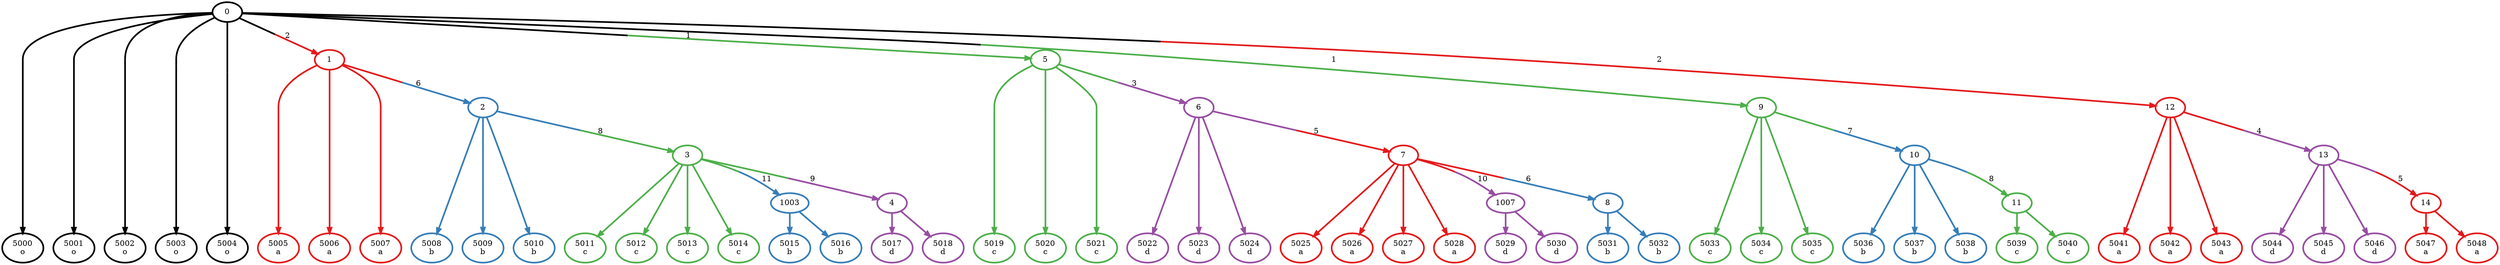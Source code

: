 digraph T {
	{
		rank=same
		0 [penwidth=3,colorscheme=set19,color=0,label="5000\no"]
		1 [penwidth=3,colorscheme=set19,color=0,label="5001\no"]
		2 [penwidth=3,colorscheme=set19,color=0,label="5002\no"]
		3 [penwidth=3,colorscheme=set19,color=0,label="5003\no"]
		4 [penwidth=3,colorscheme=set19,color=0,label="5004\no"]
		5 [penwidth=3,colorscheme=set19,color=1,label="5005\na"]
		6 [penwidth=3,colorscheme=set19,color=1,label="5006\na"]
		7 [penwidth=3,colorscheme=set19,color=1,label="5007\na"]
		8 [penwidth=3,colorscheme=set19,color=3,label="5019\nc"]
		9 [penwidth=3,colorscheme=set19,color=3,label="5020\nc"]
		10 [penwidth=3,colorscheme=set19,color=3,label="5021\nc"]
		11 [penwidth=3,colorscheme=set19,color=3,label="5033\nc"]
		12 [penwidth=3,colorscheme=set19,color=3,label="5034\nc"]
		13 [penwidth=3,colorscheme=set19,color=3,label="5035\nc"]
		14 [penwidth=3,colorscheme=set19,color=1,label="5041\na"]
		15 [penwidth=3,colorscheme=set19,color=1,label="5042\na"]
		16 [penwidth=3,colorscheme=set19,color=1,label="5043\na"]
		17 [penwidth=3,colorscheme=set19,color=2,label="5008\nb"]
		18 [penwidth=3,colorscheme=set19,color=2,label="5009\nb"]
		19 [penwidth=3,colorscheme=set19,color=2,label="5010\nb"]
		20 [penwidth=3,colorscheme=set19,color=3,label="5011\nc"]
		21 [penwidth=3,colorscheme=set19,color=3,label="5012\nc"]
		22 [penwidth=3,colorscheme=set19,color=3,label="5013\nc"]
		23 [penwidth=3,colorscheme=set19,color=3,label="5014\nc"]
		24 [penwidth=3,colorscheme=set19,color=2,label="5015\nb"]
		25 [penwidth=3,colorscheme=set19,color=2,label="5016\nb"]
		26 [penwidth=3,colorscheme=set19,color=4,label="5017\nd"]
		27 [penwidth=3,colorscheme=set19,color=4,label="5018\nd"]
		28 [penwidth=3,colorscheme=set19,color=4,label="5022\nd"]
		29 [penwidth=3,colorscheme=set19,color=4,label="5023\nd"]
		30 [penwidth=3,colorscheme=set19,color=4,label="5024\nd"]
		31 [penwidth=3,colorscheme=set19,color=1,label="5025\na"]
		32 [penwidth=3,colorscheme=set19,color=1,label="5026\na"]
		33 [penwidth=3,colorscheme=set19,color=1,label="5027\na"]
		34 [penwidth=3,colorscheme=set19,color=1,label="5028\na"]
		35 [penwidth=3,colorscheme=set19,color=4,label="5029\nd"]
		36 [penwidth=3,colorscheme=set19,color=4,label="5030\nd"]
		37 [penwidth=3,colorscheme=set19,color=2,label="5031\nb"]
		38 [penwidth=3,colorscheme=set19,color=2,label="5032\nb"]
		39 [penwidth=3,colorscheme=set19,color=2,label="5036\nb"]
		40 [penwidth=3,colorscheme=set19,color=2,label="5037\nb"]
		41 [penwidth=3,colorscheme=set19,color=2,label="5038\nb"]
		42 [penwidth=3,colorscheme=set19,color=3,label="5039\nc"]
		43 [penwidth=3,colorscheme=set19,color=3,label="5040\nc"]
		44 [penwidth=3,colorscheme=set19,color=4,label="5044\nd"]
		45 [penwidth=3,colorscheme=set19,color=4,label="5045\nd"]
		46 [penwidth=3,colorscheme=set19,color=4,label="5046\nd"]
		47 [penwidth=3,colorscheme=set19,color=1,label="5047\na"]
		48 [penwidth=3,colorscheme=set19,color=1,label="5048\na"]
	}
	49 [penwidth=3,colorscheme=set19,color=0,label="0"]
	50 [penwidth=3,colorscheme=set19,color=1,label="1"]
	51 [penwidth=3,colorscheme=set19,color=3,label="5"]
	52 [penwidth=3,colorscheme=set19,color=3,label="9"]
	53 [penwidth=3,colorscheme=set19,color=1,label="12"]
	54 [penwidth=3,colorscheme=set19,color=2,label="2"]
	55 [penwidth=3,colorscheme=set19,color=4,label="6"]
	56 [penwidth=3,colorscheme=set19,color=2,label="10"]
	57 [penwidth=3,colorscheme=set19,color=4,label="13"]
	58 [penwidth=3,colorscheme=set19,color=3,label="3"]
	59 [penwidth=3,colorscheme=set19,color=2,label="1003"]
	60 [penwidth=3,colorscheme=set19,color=4,label="4"]
	61 [penwidth=3,colorscheme=set19,color=1,label="7"]
	62 [penwidth=3,colorscheme=set19,color=4,label="1007"]
	63 [penwidth=3,colorscheme=set19,color=2,label="8"]
	64 [penwidth=3,colorscheme=set19,color=3,label="11"]
	65 [penwidth=3,colorscheme=set19,color=1,label="14"]
	49 -> 50 [penwidth=3,colorscheme=set19,color="0;0.5:1",label="2"]
	49 -> 51 [penwidth=3,colorscheme=set19,color="0;0.5:3",label="1"]
	49 -> 52 [penwidth=3,colorscheme=set19,color="0;0.5:3",label="1"]
	49 -> 53 [penwidth=3,colorscheme=set19,color="0;0.5:1",label="2"]
	49 -> 0 [penwidth=3,colorscheme=set19,color="0;0.5:0"]
	49 -> 1 [penwidth=3,colorscheme=set19,color="0;0.5:0"]
	49 -> 2 [penwidth=3,colorscheme=set19,color="0;0.5:0"]
	49 -> 3 [penwidth=3,colorscheme=set19,color="0;0.5:0"]
	49 -> 4 [penwidth=3,colorscheme=set19,color="0;0.5:0"]
	50 -> 54 [penwidth=3,colorscheme=set19,color="1;0.5:2",label="6"]
	50 -> 5 [penwidth=3,colorscheme=set19,color="1;0.5:1"]
	50 -> 6 [penwidth=3,colorscheme=set19,color="1;0.5:1"]
	50 -> 7 [penwidth=3,colorscheme=set19,color="1;0.5:1"]
	51 -> 55 [penwidth=3,colorscheme=set19,color="3;0.5:4",label="3"]
	51 -> 8 [penwidth=3,colorscheme=set19,color="3;0.5:3"]
	51 -> 9 [penwidth=3,colorscheme=set19,color="3;0.5:3"]
	51 -> 10 [penwidth=3,colorscheme=set19,color="3;0.5:3"]
	52 -> 56 [penwidth=3,colorscheme=set19,color="3;0.5:2",label="7"]
	52 -> 11 [penwidth=3,colorscheme=set19,color="3;0.5:3"]
	52 -> 12 [penwidth=3,colorscheme=set19,color="3;0.5:3"]
	52 -> 13 [penwidth=3,colorscheme=set19,color="3;0.5:3"]
	53 -> 57 [penwidth=3,colorscheme=set19,color="1;0.5:4",label="4"]
	53 -> 14 [penwidth=3,colorscheme=set19,color="1;0.5:1"]
	53 -> 15 [penwidth=3,colorscheme=set19,color="1;0.5:1"]
	53 -> 16 [penwidth=3,colorscheme=set19,color="1;0.5:1"]
	54 -> 58 [penwidth=3,colorscheme=set19,color="2;0.5:3",label="8"]
	54 -> 17 [penwidth=3,colorscheme=set19,color="2;0.5:2"]
	54 -> 18 [penwidth=3,colorscheme=set19,color="2;0.5:2"]
	54 -> 19 [penwidth=3,colorscheme=set19,color="2;0.5:2"]
	55 -> 61 [penwidth=3,colorscheme=set19,color="4;0.5:1",label="5"]
	55 -> 28 [penwidth=3,colorscheme=set19,color="4;0.5:4"]
	55 -> 29 [penwidth=3,colorscheme=set19,color="4;0.5:4"]
	55 -> 30 [penwidth=3,colorscheme=set19,color="4;0.5:4"]
	56 -> 64 [penwidth=3,colorscheme=set19,color="2;0.5:3",label="8"]
	56 -> 39 [penwidth=3,colorscheme=set19,color="2;0.5:2"]
	56 -> 40 [penwidth=3,colorscheme=set19,color="2;0.5:2"]
	56 -> 41 [penwidth=3,colorscheme=set19,color="2;0.5:2"]
	57 -> 65 [penwidth=3,colorscheme=set19,color="4;0.5:1",label="5"]
	57 -> 44 [penwidth=3,colorscheme=set19,color="4;0.5:4"]
	57 -> 45 [penwidth=3,colorscheme=set19,color="4;0.5:4"]
	57 -> 46 [penwidth=3,colorscheme=set19,color="4;0.5:4"]
	58 -> 59 [penwidth=3,colorscheme=set19,color="3;0.5:2",label="11"]
	58 -> 60 [penwidth=3,colorscheme=set19,color="3;0.5:4",label="9"]
	58 -> 20 [penwidth=3,colorscheme=set19,color="3;0.5:3"]
	58 -> 21 [penwidth=3,colorscheme=set19,color="3;0.5:3"]
	58 -> 22 [penwidth=3,colorscheme=set19,color="3;0.5:3"]
	58 -> 23 [penwidth=3,colorscheme=set19,color="3;0.5:3"]
	59 -> 24 [penwidth=3,colorscheme=set19,color="2;0.5:2"]
	59 -> 25 [penwidth=3,colorscheme=set19,color="2;0.5:2"]
	60 -> 26 [penwidth=3,colorscheme=set19,color="4;0.5:4"]
	60 -> 27 [penwidth=3,colorscheme=set19,color="4;0.5:4"]
	61 -> 62 [penwidth=3,colorscheme=set19,color="1;0.5:4",label="10"]
	61 -> 63 [penwidth=3,colorscheme=set19,color="1;0.5:2",label="6"]
	61 -> 31 [penwidth=3,colorscheme=set19,color="1;0.5:1"]
	61 -> 32 [penwidth=3,colorscheme=set19,color="1;0.5:1"]
	61 -> 33 [penwidth=3,colorscheme=set19,color="1;0.5:1"]
	61 -> 34 [penwidth=3,colorscheme=set19,color="1;0.5:1"]
	62 -> 35 [penwidth=3,colorscheme=set19,color="4;0.5:4"]
	62 -> 36 [penwidth=3,colorscheme=set19,color="4;0.5:4"]
	63 -> 37 [penwidth=3,colorscheme=set19,color="2;0.5:2"]
	63 -> 38 [penwidth=3,colorscheme=set19,color="2;0.5:2"]
	64 -> 42 [penwidth=3,colorscheme=set19,color="3;0.5:3"]
	64 -> 43 [penwidth=3,colorscheme=set19,color="3;0.5:3"]
	65 -> 47 [penwidth=3,colorscheme=set19,color="1;0.5:1"]
	65 -> 48 [penwidth=3,colorscheme=set19,color="1;0.5:1"]
}
